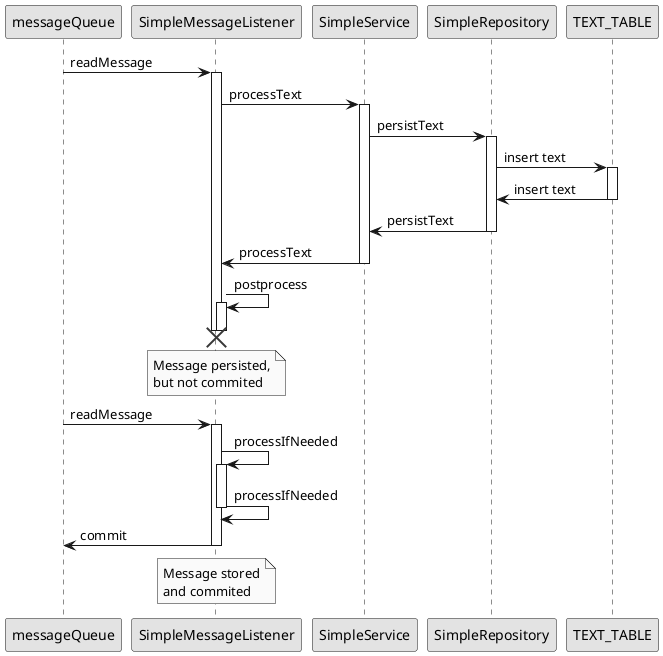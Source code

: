 @startuml
skinparam monochrome true

participant "messageQueue" as mq
participant "SimpleMessageListener" as sml
participant "SimpleService" as ss
participant "SimpleRepository" as sr
participant "TEXT_TABLE" as tt

mq -> sml : readMessage
activate sml

sml -> ss : processText
activate ss

ss -> sr : persistText
activate sr

sr -> tt : insert text
activate tt

sr <- tt : insert text
deactivate tt


ss <- sr : persistText
deactivate sr

sml <- ss : processText
deactivate ss

sml -> sml : postprocess
activate sml
destroy sml
deactivate sml

note over sml
  Message persisted,
  but not commited
end note

mq -> sml : readMessage
activate sml

sml -> sml : processIfNeeded
activate sml
sml -> sml : processIfNeeded
deactivate sml

mq <- sml : commit
deactivate sml

note over sml
  Message stored
  and commited
end note

@enduml